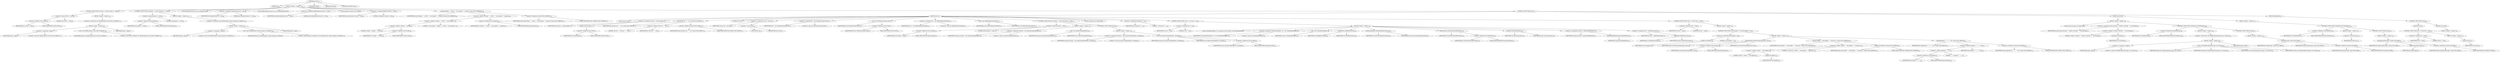 digraph "execute" {  
"86" [label = <(METHOD,execute)<SUB>157</SUB>> ]
"10" [label = <(PARAM,this)<SUB>157</SUB>> ]
"87" [label = <(BLOCK,&lt;empty&gt;,&lt;empty&gt;)<SUB>158</SUB>> ]
"88" [label = <(CONTROL_STRUCTURE,if (srcFile == null),if (srcFile == null))<SUB>160</SUB>> ]
"89" [label = <(&lt;operator&gt;.equals,srcFile == null)<SUB>160</SUB>> ]
"90" [label = <(&lt;operator&gt;.fieldAccess,this.srcFile)<SUB>160</SUB>> ]
"91" [label = <(IDENTIFIER,this,srcFile == null)<SUB>160</SUB>> ]
"92" [label = <(FIELD_IDENTIFIER,srcFile,srcFile)<SUB>160</SUB>> ]
"93" [label = <(LITERAL,null,srcFile == null)<SUB>160</SUB>> ]
"94" [label = <(BLOCK,&lt;empty&gt;,&lt;empty&gt;)<SUB>160</SUB>> ]
"95" [label = <(&lt;operator&gt;.throw,throw new BuildException(&quot;source file not defined&quot;);)<SUB>161</SUB>> ]
"96" [label = <(BLOCK,&lt;empty&gt;,&lt;empty&gt;)<SUB>161</SUB>> ]
"97" [label = <(&lt;operator&gt;.assignment,&lt;empty&gt;)> ]
"98" [label = <(IDENTIFIER,$obj1,&lt;empty&gt;)> ]
"99" [label = <(&lt;operator&gt;.alloc,new BuildException(&quot;source file not defined&quot;))<SUB>161</SUB>> ]
"100" [label = <(&lt;init&gt;,new BuildException(&quot;source file not defined&quot;))<SUB>161</SUB>> ]
"101" [label = <(IDENTIFIER,$obj1,new BuildException(&quot;source file not defined&quot;))> ]
"102" [label = <(LITERAL,&quot;source file not defined&quot;,new BuildException(&quot;source file not defined&quot;))<SUB>161</SUB>> ]
"103" [label = <(IDENTIFIER,$obj1,&lt;empty&gt;)> ]
"104" [label = <(CONTROL_STRUCTURE,if (property == null),if (property == null))<SUB>163</SUB>> ]
"105" [label = <(&lt;operator&gt;.equals,property == null)<SUB>163</SUB>> ]
"106" [label = <(&lt;operator&gt;.fieldAccess,this.property)<SUB>163</SUB>> ]
"107" [label = <(IDENTIFIER,this,property == null)<SUB>163</SUB>> ]
"108" [label = <(FIELD_IDENTIFIER,property,property)<SUB>163</SUB>> ]
"109" [label = <(LITERAL,null,property == null)<SUB>163</SUB>> ]
"110" [label = <(BLOCK,&lt;empty&gt;,&lt;empty&gt;)<SUB>163</SUB>> ]
"111" [label = <(&lt;operator&gt;.throw,throw new BuildException(&quot;output property not defined&quot;);)<SUB>164</SUB>> ]
"112" [label = <(BLOCK,&lt;empty&gt;,&lt;empty&gt;)<SUB>164</SUB>> ]
"113" [label = <(&lt;operator&gt;.assignment,&lt;empty&gt;)> ]
"114" [label = <(IDENTIFIER,$obj2,&lt;empty&gt;)> ]
"115" [label = <(&lt;operator&gt;.alloc,new BuildException(&quot;output property not defined&quot;))<SUB>164</SUB>> ]
"116" [label = <(&lt;init&gt;,new BuildException(&quot;output property not defined&quot;))<SUB>164</SUB>> ]
"117" [label = <(IDENTIFIER,$obj2,new BuildException(&quot;output property not defined&quot;))> ]
"118" [label = <(LITERAL,&quot;output property not defined&quot;,new BuildException(&quot;output property not defined&quot;))<SUB>164</SUB>> ]
"119" [label = <(IDENTIFIER,$obj2,&lt;empty&gt;)> ]
"13" [label = <(LOCAL,FileInputStream fis: java.io.FileInputStream)> ]
"120" [label = <(&lt;operator&gt;.assignment,FileInputStream fis = null)<SUB>166</SUB>> ]
"121" [label = <(IDENTIFIER,fis,FileInputStream fis = null)<SUB>166</SUB>> ]
"122" [label = <(LITERAL,null,FileInputStream fis = null)<SUB>166</SUB>> ]
"15" [label = <(LOCAL,BufferedInputStream bis: java.io.BufferedInputStream)> ]
"123" [label = <(&lt;operator&gt;.assignment,BufferedInputStream bis = null)<SUB>167</SUB>> ]
"124" [label = <(IDENTIFIER,bis,BufferedInputStream bis = null)<SUB>167</SUB>> ]
"125" [label = <(LITERAL,null,BufferedInputStream bis = null)<SUB>167</SUB>> ]
"17" [label = <(LOCAL,Reader instream: java.io.Reader)> ]
"126" [label = <(&lt;operator&gt;.assignment,Reader instream = null)<SUB>168</SUB>> ]
"127" [label = <(IDENTIFIER,instream,Reader instream = null)<SUB>168</SUB>> ]
"128" [label = <(LITERAL,null,Reader instream = null)<SUB>168</SUB>> ]
"129" [label = <(log,log(&quot;loading &quot; + srcFile + &quot; into property &quot; + property, Project.MSG_VERBOSE))<SUB>169</SUB>> ]
"9" [label = <(IDENTIFIER,this,log(&quot;loading &quot; + srcFile + &quot; into property &quot; + property, Project.MSG_VERBOSE))<SUB>169</SUB>> ]
"130" [label = <(&lt;operator&gt;.addition,&quot;loading &quot; + srcFile + &quot; into property &quot; + property)<SUB>169</SUB>> ]
"131" [label = <(&lt;operator&gt;.addition,&quot;loading &quot; + srcFile + &quot; into property &quot;)<SUB>169</SUB>> ]
"132" [label = <(&lt;operator&gt;.addition,&quot;loading &quot; + srcFile)<SUB>169</SUB>> ]
"133" [label = <(LITERAL,&quot;loading &quot;,&quot;loading &quot; + srcFile)<SUB>169</SUB>> ]
"134" [label = <(&lt;operator&gt;.fieldAccess,this.srcFile)<SUB>169</SUB>> ]
"135" [label = <(IDENTIFIER,this,&quot;loading &quot; + srcFile)<SUB>169</SUB>> ]
"136" [label = <(FIELD_IDENTIFIER,srcFile,srcFile)<SUB>169</SUB>> ]
"137" [label = <(LITERAL,&quot; into property &quot;,&quot;loading &quot; + srcFile + &quot; into property &quot;)<SUB>169</SUB>> ]
"138" [label = <(&lt;operator&gt;.fieldAccess,this.property)<SUB>169</SUB>> ]
"139" [label = <(IDENTIFIER,this,&quot;loading &quot; + srcFile + &quot; into property &quot; + property)<SUB>169</SUB>> ]
"140" [label = <(FIELD_IDENTIFIER,property,property)<SUB>169</SUB>> ]
"141" [label = <(&lt;operator&gt;.fieldAccess,Project.MSG_VERBOSE)<SUB>170</SUB>> ]
"142" [label = <(IDENTIFIER,Project,log(&quot;loading &quot; + srcFile + &quot; into property &quot; + property, Project.MSG_VERBOSE))<SUB>170</SUB>> ]
"143" [label = <(FIELD_IDENTIFIER,MSG_VERBOSE,MSG_VERBOSE)<SUB>170</SUB>> ]
"144" [label = <(CONTROL_STRUCTURE,try,try)<SUB>171</SUB>> ]
"145" [label = <(BLOCK,try,try)<SUB>171</SUB>> ]
"146" [label = <(LOCAL,long len: long)> ]
"147" [label = <(&lt;operator&gt;.assignment,long len = srcFile.length())<SUB>172</SUB>> ]
"148" [label = <(IDENTIFIER,len,long len = srcFile.length())<SUB>172</SUB>> ]
"149" [label = <(length,srcFile.length())<SUB>172</SUB>> ]
"150" [label = <(&lt;operator&gt;.fieldAccess,this.srcFile)<SUB>172</SUB>> ]
"151" [label = <(IDENTIFIER,this,srcFile.length())<SUB>172</SUB>> ]
"152" [label = <(FIELD_IDENTIFIER,srcFile,srcFile)<SUB>172</SUB>> ]
"153" [label = <(log,log(&quot;file size = &quot; + len, Project.MSG_DEBUG))<SUB>173</SUB>> ]
"11" [label = <(IDENTIFIER,this,log(&quot;file size = &quot; + len, Project.MSG_DEBUG))<SUB>173</SUB>> ]
"154" [label = <(&lt;operator&gt;.addition,&quot;file size = &quot; + len)<SUB>173</SUB>> ]
"155" [label = <(LITERAL,&quot;file size = &quot;,&quot;file size = &quot; + len)<SUB>173</SUB>> ]
"156" [label = <(IDENTIFIER,len,&quot;file size = &quot; + len)<SUB>173</SUB>> ]
"157" [label = <(&lt;operator&gt;.fieldAccess,Project.MSG_DEBUG)<SUB>173</SUB>> ]
"158" [label = <(IDENTIFIER,Project,log(&quot;file size = &quot; + len, Project.MSG_DEBUG))<SUB>173</SUB>> ]
"159" [label = <(FIELD_IDENTIFIER,MSG_DEBUG,MSG_DEBUG)<SUB>173</SUB>> ]
"160" [label = <(LOCAL,int size: int)> ]
"161" [label = <(&lt;operator&gt;.assignment,int size = (int) len)<SUB>175</SUB>> ]
"162" [label = <(IDENTIFIER,size,int size = (int) len)<SUB>175</SUB>> ]
"163" [label = <(&lt;operator&gt;.cast,(int) len)<SUB>175</SUB>> ]
"164" [label = <(TYPE_REF,int,int)<SUB>175</SUB>> ]
"165" [label = <(IDENTIFIER,len,(int) len)<SUB>175</SUB>> ]
"166" [label = <(&lt;operator&gt;.assignment,fis = new FileInputStream(srcFile))<SUB>177</SUB>> ]
"167" [label = <(IDENTIFIER,fis,fis = new FileInputStream(srcFile))<SUB>177</SUB>> ]
"168" [label = <(&lt;operator&gt;.alloc,new FileInputStream(srcFile))<SUB>177</SUB>> ]
"169" [label = <(&lt;init&gt;,new FileInputStream(srcFile))<SUB>177</SUB>> ]
"12" [label = <(IDENTIFIER,fis,new FileInputStream(srcFile))<SUB>177</SUB>> ]
"170" [label = <(&lt;operator&gt;.fieldAccess,this.srcFile)<SUB>177</SUB>> ]
"171" [label = <(IDENTIFIER,this,new FileInputStream(srcFile))<SUB>177</SUB>> ]
"172" [label = <(FIELD_IDENTIFIER,srcFile,srcFile)<SUB>177</SUB>> ]
"173" [label = <(&lt;operator&gt;.assignment,bis = new BufferedInputStream(fis))<SUB>178</SUB>> ]
"174" [label = <(IDENTIFIER,bis,bis = new BufferedInputStream(fis))<SUB>178</SUB>> ]
"175" [label = <(&lt;operator&gt;.alloc,new BufferedInputStream(fis))<SUB>178</SUB>> ]
"176" [label = <(&lt;init&gt;,new BufferedInputStream(fis))<SUB>178</SUB>> ]
"14" [label = <(IDENTIFIER,bis,new BufferedInputStream(fis))<SUB>178</SUB>> ]
"177" [label = <(IDENTIFIER,fis,new BufferedInputStream(fis))<SUB>178</SUB>> ]
"178" [label = <(CONTROL_STRUCTURE,if (encoding == null),if (encoding == null))<SUB>179</SUB>> ]
"179" [label = <(&lt;operator&gt;.equals,encoding == null)<SUB>179</SUB>> ]
"180" [label = <(&lt;operator&gt;.fieldAccess,this.encoding)<SUB>179</SUB>> ]
"181" [label = <(IDENTIFIER,this,encoding == null)<SUB>179</SUB>> ]
"182" [label = <(FIELD_IDENTIFIER,encoding,encoding)<SUB>179</SUB>> ]
"183" [label = <(LITERAL,null,encoding == null)<SUB>179</SUB>> ]
"184" [label = <(BLOCK,&lt;empty&gt;,&lt;empty&gt;)<SUB>179</SUB>> ]
"185" [label = <(&lt;operator&gt;.assignment,instream = new InputStreamReader(bis))<SUB>180</SUB>> ]
"186" [label = <(IDENTIFIER,instream,instream = new InputStreamReader(bis))<SUB>180</SUB>> ]
"187" [label = <(&lt;operator&gt;.alloc,new InputStreamReader(bis))<SUB>180</SUB>> ]
"188" [label = <(&lt;init&gt;,new InputStreamReader(bis))<SUB>180</SUB>> ]
"16" [label = <(IDENTIFIER,instream,new InputStreamReader(bis))<SUB>180</SUB>> ]
"189" [label = <(IDENTIFIER,bis,new InputStreamReader(bis))<SUB>180</SUB>> ]
"190" [label = <(CONTROL_STRUCTURE,else,else)<SUB>181</SUB>> ]
"191" [label = <(BLOCK,&lt;empty&gt;,&lt;empty&gt;)<SUB>181</SUB>> ]
"192" [label = <(&lt;operator&gt;.assignment,instream = new InputStreamReader(bis, encoding))<SUB>182</SUB>> ]
"193" [label = <(IDENTIFIER,instream,instream = new InputStreamReader(bis, encoding))<SUB>182</SUB>> ]
"194" [label = <(&lt;operator&gt;.alloc,new InputStreamReader(bis, encoding))<SUB>182</SUB>> ]
"195" [label = <(&lt;init&gt;,new InputStreamReader(bis, encoding))<SUB>182</SUB>> ]
"18" [label = <(IDENTIFIER,instream,new InputStreamReader(bis, encoding))<SUB>182</SUB>> ]
"196" [label = <(IDENTIFIER,bis,new InputStreamReader(bis, encoding))<SUB>182</SUB>> ]
"197" [label = <(&lt;operator&gt;.fieldAccess,this.encoding)<SUB>182</SUB>> ]
"198" [label = <(IDENTIFIER,this,new InputStreamReader(bis, encoding))<SUB>182</SUB>> ]
"199" [label = <(FIELD_IDENTIFIER,encoding,encoding)<SUB>182</SUB>> ]
"200" [label = <(LOCAL,String text: java.lang.String)> ]
"201" [label = <(&lt;operator&gt;.assignment,String text = &quot;&quot;)<SUB>185</SUB>> ]
"202" [label = <(IDENTIFIER,text,String text = &quot;&quot;)<SUB>185</SUB>> ]
"203" [label = <(LITERAL,&quot;&quot;,String text = &quot;&quot;)<SUB>185</SUB>> ]
"204" [label = <(CONTROL_STRUCTURE,if (size != 0),if (size != 0))<SUB>186</SUB>> ]
"205" [label = <(&lt;operator&gt;.notEquals,size != 0)<SUB>186</SUB>> ]
"206" [label = <(IDENTIFIER,size,size != 0)<SUB>186</SUB>> ]
"207" [label = <(LITERAL,0,size != 0)<SUB>186</SUB>> ]
"208" [label = <(BLOCK,&lt;empty&gt;,&lt;empty&gt;)<SUB>186</SUB>> ]
"20" [label = <(LOCAL,ChainReaderHelper crh: org.apache.tools.ant.filters.util.ChainReaderHelper)> ]
"209" [label = <(&lt;operator&gt;.assignment,ChainReaderHelper crh = new ChainReaderHelper())<SUB>187</SUB>> ]
"210" [label = <(IDENTIFIER,crh,ChainReaderHelper crh = new ChainReaderHelper())<SUB>187</SUB>> ]
"211" [label = <(&lt;operator&gt;.alloc,new ChainReaderHelper())<SUB>187</SUB>> ]
"212" [label = <(&lt;init&gt;,new ChainReaderHelper())<SUB>187</SUB>> ]
"19" [label = <(IDENTIFIER,crh,new ChainReaderHelper())<SUB>187</SUB>> ]
"213" [label = <(setBufferSize,setBufferSize(size))<SUB>188</SUB>> ]
"214" [label = <(IDENTIFIER,crh,setBufferSize(size))<SUB>188</SUB>> ]
"215" [label = <(IDENTIFIER,size,setBufferSize(size))<SUB>188</SUB>> ]
"216" [label = <(setPrimaryReader,setPrimaryReader(instream))<SUB>189</SUB>> ]
"217" [label = <(IDENTIFIER,crh,setPrimaryReader(instream))<SUB>189</SUB>> ]
"218" [label = <(IDENTIFIER,instream,setPrimaryReader(instream))<SUB>189</SUB>> ]
"219" [label = <(setFilterChains,setFilterChains(filterChains))<SUB>190</SUB>> ]
"220" [label = <(IDENTIFIER,crh,setFilterChains(filterChains))<SUB>190</SUB>> ]
"221" [label = <(&lt;operator&gt;.fieldAccess,this.filterChains)<SUB>190</SUB>> ]
"222" [label = <(IDENTIFIER,this,setFilterChains(filterChains))<SUB>190</SUB>> ]
"223" [label = <(FIELD_IDENTIFIER,filterChains,filterChains)<SUB>190</SUB>> ]
"224" [label = <(setProject,setProject(project))<SUB>191</SUB>> ]
"225" [label = <(IDENTIFIER,crh,setProject(project))<SUB>191</SUB>> ]
"226" [label = <(IDENTIFIER,project,setProject(project))<SUB>191</SUB>> ]
"227" [label = <(&lt;operator&gt;.assignment,instream = getAssembledReader())<SUB>192</SUB>> ]
"228" [label = <(IDENTIFIER,instream,instream = getAssembledReader())<SUB>192</SUB>> ]
"229" [label = <(getAssembledReader,getAssembledReader())<SUB>192</SUB>> ]
"230" [label = <(IDENTIFIER,crh,getAssembledReader())<SUB>192</SUB>> ]
"231" [label = <(&lt;operator&gt;.assignment,text = readFully(instream))<SUB>194</SUB>> ]
"232" [label = <(IDENTIFIER,text,text = readFully(instream))<SUB>194</SUB>> ]
"233" [label = <(readFully,readFully(instream))<SUB>194</SUB>> ]
"234" [label = <(IDENTIFIER,crh,readFully(instream))<SUB>194</SUB>> ]
"235" [label = <(IDENTIFIER,instream,readFully(instream))<SUB>194</SUB>> ]
"236" [label = <(CONTROL_STRUCTURE,if (text != null),if (text != null))<SUB>197</SUB>> ]
"237" [label = <(&lt;operator&gt;.notEquals,text != null)<SUB>197</SUB>> ]
"238" [label = <(IDENTIFIER,text,text != null)<SUB>197</SUB>> ]
"239" [label = <(LITERAL,null,text != null)<SUB>197</SUB>> ]
"240" [label = <(BLOCK,&lt;empty&gt;,&lt;empty&gt;)<SUB>197</SUB>> ]
"241" [label = <(CONTROL_STRUCTURE,if (text.length() &gt; 0),if (text.length() &gt; 0))<SUB>198</SUB>> ]
"242" [label = <(&lt;operator&gt;.greaterThan,text.length() &gt; 0)<SUB>198</SUB>> ]
"243" [label = <(length,text.length())<SUB>198</SUB>> ]
"244" [label = <(IDENTIFIER,text,text.length())<SUB>198</SUB>> ]
"245" [label = <(LITERAL,0,text.length() &gt; 0)<SUB>198</SUB>> ]
"246" [label = <(BLOCK,&lt;empty&gt;,&lt;empty&gt;)<SUB>198</SUB>> ]
"247" [label = <(setNewProperty,setNewProperty(property, text))<SUB>199</SUB>> ]
"248" [label = <(IDENTIFIER,project,setNewProperty(property, text))<SUB>199</SUB>> ]
"249" [label = <(&lt;operator&gt;.fieldAccess,this.property)<SUB>199</SUB>> ]
"250" [label = <(IDENTIFIER,this,setNewProperty(property, text))<SUB>199</SUB>> ]
"251" [label = <(FIELD_IDENTIFIER,property,property)<SUB>199</SUB>> ]
"252" [label = <(IDENTIFIER,text,setNewProperty(property, text))<SUB>199</SUB>> ]
"253" [label = <(log,log(&quot;loaded &quot; + text.length() + &quot; characters&quot;, Project.MSG_VERBOSE))<SUB>200</SUB>> ]
"21" [label = <(IDENTIFIER,this,log(&quot;loaded &quot; + text.length() + &quot; characters&quot;, Project.MSG_VERBOSE))<SUB>200</SUB>> ]
"254" [label = <(&lt;operator&gt;.addition,&quot;loaded &quot; + text.length() + &quot; characters&quot;)<SUB>200</SUB>> ]
"255" [label = <(&lt;operator&gt;.addition,&quot;loaded &quot; + text.length())<SUB>200</SUB>> ]
"256" [label = <(LITERAL,&quot;loaded &quot;,&quot;loaded &quot; + text.length())<SUB>200</SUB>> ]
"257" [label = <(length,text.length())<SUB>200</SUB>> ]
"258" [label = <(IDENTIFIER,text,text.length())<SUB>200</SUB>> ]
"259" [label = <(LITERAL,&quot; characters&quot;,&quot;loaded &quot; + text.length() + &quot; characters&quot;)<SUB>200</SUB>> ]
"260" [label = <(&lt;operator&gt;.fieldAccess,Project.MSG_VERBOSE)<SUB>201</SUB>> ]
"261" [label = <(IDENTIFIER,Project,log(&quot;loaded &quot; + text.length() + &quot; characters&quot;, Project.MSG_VERBOSE))<SUB>201</SUB>> ]
"262" [label = <(FIELD_IDENTIFIER,MSG_VERBOSE,MSG_VERBOSE)<SUB>201</SUB>> ]
"263" [label = <(log,log(property + &quot; := &quot; + text, Project.MSG_DEBUG))<SUB>202</SUB>> ]
"22" [label = <(IDENTIFIER,this,log(property + &quot; := &quot; + text, Project.MSG_DEBUG))<SUB>202</SUB>> ]
"264" [label = <(&lt;operator&gt;.addition,property + &quot; := &quot; + text)<SUB>202</SUB>> ]
"265" [label = <(&lt;operator&gt;.addition,property + &quot; := &quot;)<SUB>202</SUB>> ]
"266" [label = <(&lt;operator&gt;.fieldAccess,this.property)<SUB>202</SUB>> ]
"267" [label = <(IDENTIFIER,this,property + &quot; := &quot;)<SUB>202</SUB>> ]
"268" [label = <(FIELD_IDENTIFIER,property,property)<SUB>202</SUB>> ]
"269" [label = <(LITERAL,&quot; := &quot;,property + &quot; := &quot;)<SUB>202</SUB>> ]
"270" [label = <(IDENTIFIER,text,property + &quot; := &quot; + text)<SUB>202</SUB>> ]
"271" [label = <(&lt;operator&gt;.fieldAccess,Project.MSG_DEBUG)<SUB>202</SUB>> ]
"272" [label = <(IDENTIFIER,Project,log(property + &quot; := &quot; + text, Project.MSG_DEBUG))<SUB>202</SUB>> ]
"273" [label = <(FIELD_IDENTIFIER,MSG_DEBUG,MSG_DEBUG)<SUB>202</SUB>> ]
"274" [label = <(BLOCK,catch,catch)> ]
"275" [label = <(BLOCK,&lt;empty&gt;,&lt;empty&gt;)<SUB>206</SUB>> ]
"276" [label = <(LOCAL,String message: java.lang.String)> ]
"277" [label = <(&lt;operator&gt;.assignment,String message = &quot;Unable to load file: &quot; + ioe.toString())<SUB>207</SUB>> ]
"278" [label = <(IDENTIFIER,message,String message = &quot;Unable to load file: &quot; + ioe.toString())<SUB>207</SUB>> ]
"279" [label = <(&lt;operator&gt;.addition,&quot;Unable to load file: &quot; + ioe.toString())<SUB>207</SUB>> ]
"280" [label = <(LITERAL,&quot;Unable to load file: &quot;,&quot;Unable to load file: &quot; + ioe.toString())<SUB>207</SUB>> ]
"281" [label = <(toString,ioe.toString())<SUB>207</SUB>> ]
"282" [label = <(IDENTIFIER,ioe,ioe.toString())<SUB>207</SUB>> ]
"283" [label = <(CONTROL_STRUCTURE,if (failOnError),if (failOnError))<SUB>208</SUB>> ]
"284" [label = <(&lt;operator&gt;.fieldAccess,this.failOnError)<SUB>208</SUB>> ]
"285" [label = <(IDENTIFIER,this,if (failOnError))<SUB>208</SUB>> ]
"286" [label = <(FIELD_IDENTIFIER,failOnError,failOnError)<SUB>208</SUB>> ]
"287" [label = <(BLOCK,&lt;empty&gt;,&lt;empty&gt;)<SUB>208</SUB>> ]
"288" [label = <(&lt;operator&gt;.throw,throw new BuildException(message, ioe, location);)<SUB>209</SUB>> ]
"289" [label = <(BLOCK,&lt;empty&gt;,&lt;empty&gt;)<SUB>209</SUB>> ]
"290" [label = <(&lt;operator&gt;.assignment,&lt;empty&gt;)> ]
"291" [label = <(IDENTIFIER,$obj8,&lt;empty&gt;)> ]
"292" [label = <(&lt;operator&gt;.alloc,new BuildException(message, ioe, location))<SUB>209</SUB>> ]
"293" [label = <(&lt;init&gt;,new BuildException(message, ioe, location))<SUB>209</SUB>> ]
"294" [label = <(IDENTIFIER,$obj8,new BuildException(message, ioe, location))> ]
"295" [label = <(IDENTIFIER,message,new BuildException(message, ioe, location))<SUB>209</SUB>> ]
"296" [label = <(IDENTIFIER,ioe,new BuildException(message, ioe, location))<SUB>209</SUB>> ]
"297" [label = <(IDENTIFIER,location,new BuildException(message, ioe, location))<SUB>209</SUB>> ]
"298" [label = <(IDENTIFIER,$obj8,&lt;empty&gt;)> ]
"299" [label = <(CONTROL_STRUCTURE,else,else)<SUB>210</SUB>> ]
"300" [label = <(BLOCK,&lt;empty&gt;,&lt;empty&gt;)<SUB>210</SUB>> ]
"301" [label = <(log,log(message, Project.MSG_ERR))<SUB>211</SUB>> ]
"23" [label = <(IDENTIFIER,this,log(message, Project.MSG_ERR))<SUB>211</SUB>> ]
"302" [label = <(IDENTIFIER,message,log(message, Project.MSG_ERR))<SUB>211</SUB>> ]
"303" [label = <(&lt;operator&gt;.fieldAccess,Project.MSG_ERR)<SUB>211</SUB>> ]
"304" [label = <(IDENTIFIER,Project,log(message, Project.MSG_ERR))<SUB>211</SUB>> ]
"305" [label = <(FIELD_IDENTIFIER,MSG_ERR,MSG_ERR)<SUB>211</SUB>> ]
"306" [label = <(BLOCK,&lt;empty&gt;,&lt;empty&gt;)<SUB>213</SUB>> ]
"307" [label = <(CONTROL_STRUCTURE,if (failOnError),if (failOnError))<SUB>214</SUB>> ]
"308" [label = <(&lt;operator&gt;.fieldAccess,this.failOnError)<SUB>214</SUB>> ]
"309" [label = <(IDENTIFIER,this,if (failOnError))<SUB>214</SUB>> ]
"310" [label = <(FIELD_IDENTIFIER,failOnError,failOnError)<SUB>214</SUB>> ]
"311" [label = <(BLOCK,&lt;empty&gt;,&lt;empty&gt;)<SUB>214</SUB>> ]
"312" [label = <(&lt;operator&gt;.throw,throw be;)<SUB>215</SUB>> ]
"313" [label = <(IDENTIFIER,be,throw be;)<SUB>215</SUB>> ]
"314" [label = <(CONTROL_STRUCTURE,else,else)<SUB>216</SUB>> ]
"315" [label = <(BLOCK,&lt;empty&gt;,&lt;empty&gt;)<SUB>216</SUB>> ]
"316" [label = <(log,log(be.getMessage(), Project.MSG_ERR))<SUB>217</SUB>> ]
"24" [label = <(IDENTIFIER,this,log(be.getMessage(), Project.MSG_ERR))<SUB>217</SUB>> ]
"317" [label = <(getMessage,getMessage())<SUB>217</SUB>> ]
"318" [label = <(IDENTIFIER,be,getMessage())<SUB>217</SUB>> ]
"319" [label = <(&lt;operator&gt;.fieldAccess,Project.MSG_ERR)<SUB>217</SUB>> ]
"320" [label = <(IDENTIFIER,Project,log(be.getMessage(), Project.MSG_ERR))<SUB>217</SUB>> ]
"321" [label = <(FIELD_IDENTIFIER,MSG_ERR,MSG_ERR)<SUB>217</SUB>> ]
"322" [label = <(BLOCK,finally,finally)<SUB>219</SUB>> ]
"323" [label = <(CONTROL_STRUCTURE,try,try)<SUB>220</SUB>> ]
"324" [label = <(BLOCK,try,try)<SUB>220</SUB>> ]
"325" [label = <(CONTROL_STRUCTURE,if (fis != null),if (fis != null))<SUB>221</SUB>> ]
"326" [label = <(&lt;operator&gt;.notEquals,fis != null)<SUB>221</SUB>> ]
"327" [label = <(IDENTIFIER,fis,fis != null)<SUB>221</SUB>> ]
"328" [label = <(LITERAL,null,fis != null)<SUB>221</SUB>> ]
"329" [label = <(BLOCK,&lt;empty&gt;,&lt;empty&gt;)<SUB>221</SUB>> ]
"330" [label = <(close,fis.close())<SUB>222</SUB>> ]
"331" [label = <(IDENTIFIER,fis,fis.close())<SUB>222</SUB>> ]
"332" [label = <(BLOCK,catch,catch)> ]
"333" [label = <(BLOCK,&lt;empty&gt;,&lt;empty&gt;)<SUB>224</SUB>> ]
"334" [label = <(MODIFIER,PUBLIC)> ]
"335" [label = <(MODIFIER,VIRTUAL)> ]
"336" [label = <(METHOD_RETURN,void)<SUB>157</SUB>> ]
  "86" -> "10" 
  "86" -> "87" 
  "86" -> "334" 
  "86" -> "335" 
  "86" -> "336" 
  "87" -> "88" 
  "87" -> "104" 
  "87" -> "13" 
  "87" -> "120" 
  "87" -> "15" 
  "87" -> "123" 
  "87" -> "17" 
  "87" -> "126" 
  "87" -> "129" 
  "87" -> "144" 
  "88" -> "89" 
  "88" -> "94" 
  "89" -> "90" 
  "89" -> "93" 
  "90" -> "91" 
  "90" -> "92" 
  "94" -> "95" 
  "95" -> "96" 
  "96" -> "97" 
  "96" -> "100" 
  "96" -> "103" 
  "97" -> "98" 
  "97" -> "99" 
  "100" -> "101" 
  "100" -> "102" 
  "104" -> "105" 
  "104" -> "110" 
  "105" -> "106" 
  "105" -> "109" 
  "106" -> "107" 
  "106" -> "108" 
  "110" -> "111" 
  "111" -> "112" 
  "112" -> "113" 
  "112" -> "116" 
  "112" -> "119" 
  "113" -> "114" 
  "113" -> "115" 
  "116" -> "117" 
  "116" -> "118" 
  "120" -> "121" 
  "120" -> "122" 
  "123" -> "124" 
  "123" -> "125" 
  "126" -> "127" 
  "126" -> "128" 
  "129" -> "9" 
  "129" -> "130" 
  "129" -> "141" 
  "130" -> "131" 
  "130" -> "138" 
  "131" -> "132" 
  "131" -> "137" 
  "132" -> "133" 
  "132" -> "134" 
  "134" -> "135" 
  "134" -> "136" 
  "138" -> "139" 
  "138" -> "140" 
  "141" -> "142" 
  "141" -> "143" 
  "144" -> "145" 
  "144" -> "274" 
  "144" -> "322" 
  "145" -> "146" 
  "145" -> "147" 
  "145" -> "153" 
  "145" -> "160" 
  "145" -> "161" 
  "145" -> "166" 
  "145" -> "169" 
  "145" -> "173" 
  "145" -> "176" 
  "145" -> "178" 
  "145" -> "200" 
  "145" -> "201" 
  "145" -> "204" 
  "145" -> "236" 
  "147" -> "148" 
  "147" -> "149" 
  "149" -> "150" 
  "150" -> "151" 
  "150" -> "152" 
  "153" -> "11" 
  "153" -> "154" 
  "153" -> "157" 
  "154" -> "155" 
  "154" -> "156" 
  "157" -> "158" 
  "157" -> "159" 
  "161" -> "162" 
  "161" -> "163" 
  "163" -> "164" 
  "163" -> "165" 
  "166" -> "167" 
  "166" -> "168" 
  "169" -> "12" 
  "169" -> "170" 
  "170" -> "171" 
  "170" -> "172" 
  "173" -> "174" 
  "173" -> "175" 
  "176" -> "14" 
  "176" -> "177" 
  "178" -> "179" 
  "178" -> "184" 
  "178" -> "190" 
  "179" -> "180" 
  "179" -> "183" 
  "180" -> "181" 
  "180" -> "182" 
  "184" -> "185" 
  "184" -> "188" 
  "185" -> "186" 
  "185" -> "187" 
  "188" -> "16" 
  "188" -> "189" 
  "190" -> "191" 
  "191" -> "192" 
  "191" -> "195" 
  "192" -> "193" 
  "192" -> "194" 
  "195" -> "18" 
  "195" -> "196" 
  "195" -> "197" 
  "197" -> "198" 
  "197" -> "199" 
  "201" -> "202" 
  "201" -> "203" 
  "204" -> "205" 
  "204" -> "208" 
  "205" -> "206" 
  "205" -> "207" 
  "208" -> "20" 
  "208" -> "209" 
  "208" -> "212" 
  "208" -> "213" 
  "208" -> "216" 
  "208" -> "219" 
  "208" -> "224" 
  "208" -> "227" 
  "208" -> "231" 
  "209" -> "210" 
  "209" -> "211" 
  "212" -> "19" 
  "213" -> "214" 
  "213" -> "215" 
  "216" -> "217" 
  "216" -> "218" 
  "219" -> "220" 
  "219" -> "221" 
  "221" -> "222" 
  "221" -> "223" 
  "224" -> "225" 
  "224" -> "226" 
  "227" -> "228" 
  "227" -> "229" 
  "229" -> "230" 
  "231" -> "232" 
  "231" -> "233" 
  "233" -> "234" 
  "233" -> "235" 
  "236" -> "237" 
  "236" -> "240" 
  "237" -> "238" 
  "237" -> "239" 
  "240" -> "241" 
  "241" -> "242" 
  "241" -> "246" 
  "242" -> "243" 
  "242" -> "245" 
  "243" -> "244" 
  "246" -> "247" 
  "246" -> "253" 
  "246" -> "263" 
  "247" -> "248" 
  "247" -> "249" 
  "247" -> "252" 
  "249" -> "250" 
  "249" -> "251" 
  "253" -> "21" 
  "253" -> "254" 
  "253" -> "260" 
  "254" -> "255" 
  "254" -> "259" 
  "255" -> "256" 
  "255" -> "257" 
  "257" -> "258" 
  "260" -> "261" 
  "260" -> "262" 
  "263" -> "22" 
  "263" -> "264" 
  "263" -> "271" 
  "264" -> "265" 
  "264" -> "270" 
  "265" -> "266" 
  "265" -> "269" 
  "266" -> "267" 
  "266" -> "268" 
  "271" -> "272" 
  "271" -> "273" 
  "274" -> "275" 
  "274" -> "306" 
  "275" -> "276" 
  "275" -> "277" 
  "275" -> "283" 
  "277" -> "278" 
  "277" -> "279" 
  "279" -> "280" 
  "279" -> "281" 
  "281" -> "282" 
  "283" -> "284" 
  "283" -> "287" 
  "283" -> "299" 
  "284" -> "285" 
  "284" -> "286" 
  "287" -> "288" 
  "288" -> "289" 
  "289" -> "290" 
  "289" -> "293" 
  "289" -> "298" 
  "290" -> "291" 
  "290" -> "292" 
  "293" -> "294" 
  "293" -> "295" 
  "293" -> "296" 
  "293" -> "297" 
  "299" -> "300" 
  "300" -> "301" 
  "301" -> "23" 
  "301" -> "302" 
  "301" -> "303" 
  "303" -> "304" 
  "303" -> "305" 
  "306" -> "307" 
  "307" -> "308" 
  "307" -> "311" 
  "307" -> "314" 
  "308" -> "309" 
  "308" -> "310" 
  "311" -> "312" 
  "312" -> "313" 
  "314" -> "315" 
  "315" -> "316" 
  "316" -> "24" 
  "316" -> "317" 
  "316" -> "319" 
  "317" -> "318" 
  "319" -> "320" 
  "319" -> "321" 
  "322" -> "323" 
  "323" -> "324" 
  "323" -> "332" 
  "324" -> "325" 
  "325" -> "326" 
  "325" -> "329" 
  "326" -> "327" 
  "326" -> "328" 
  "329" -> "330" 
  "330" -> "331" 
  "332" -> "333" 
}
